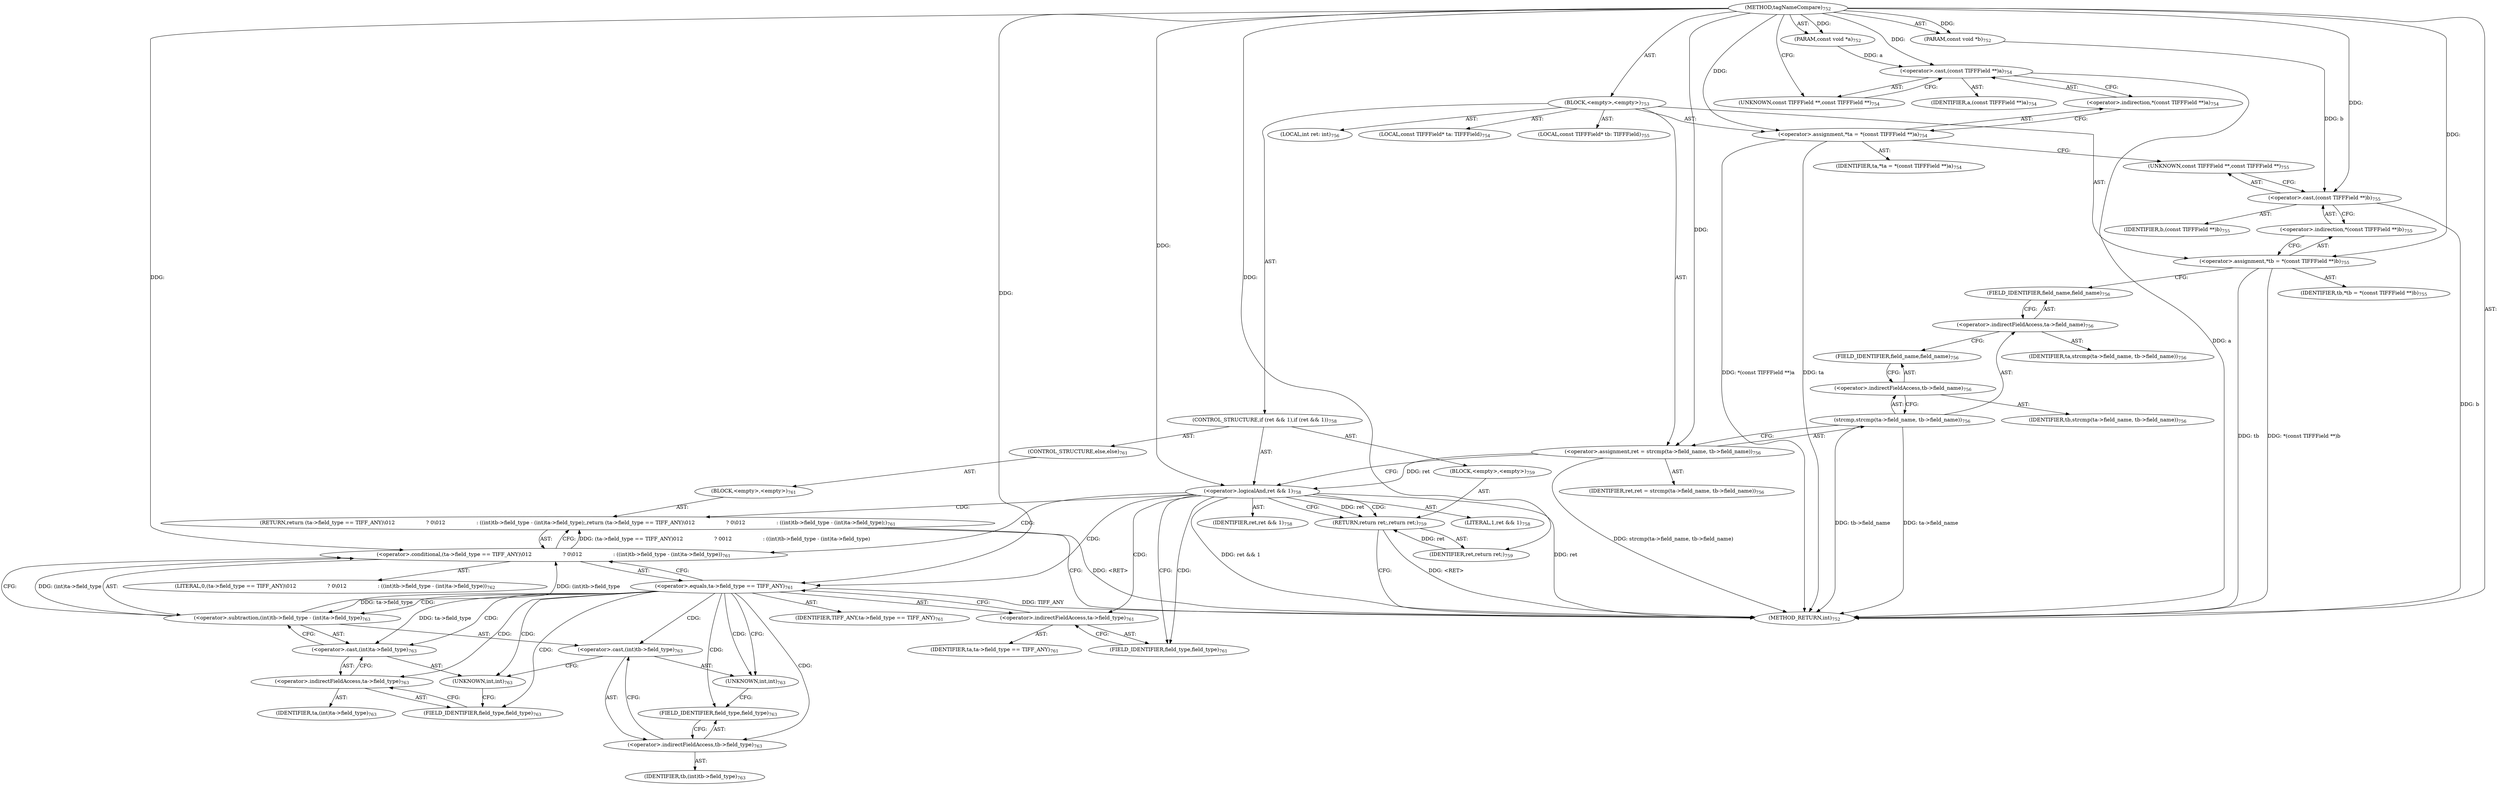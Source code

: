 digraph "tagNameCompare" {  
"26857" [label = <(METHOD,tagNameCompare)<SUB>752</SUB>> ]
"26858" [label = <(PARAM,const void *a)<SUB>752</SUB>> ]
"26859" [label = <(PARAM,const void *b)<SUB>752</SUB>> ]
"26860" [label = <(BLOCK,&lt;empty&gt;,&lt;empty&gt;)<SUB>753</SUB>> ]
"26861" [label = <(LOCAL,const TIFFField* ta: TIFFField)<SUB>754</SUB>> ]
"26862" [label = <(&lt;operator&gt;.assignment,*ta = *(const TIFFField **)a)<SUB>754</SUB>> ]
"26863" [label = <(IDENTIFIER,ta,*ta = *(const TIFFField **)a)<SUB>754</SUB>> ]
"26864" [label = <(&lt;operator&gt;.indirection,*(const TIFFField **)a)<SUB>754</SUB>> ]
"26865" [label = <(&lt;operator&gt;.cast,(const TIFFField **)a)<SUB>754</SUB>> ]
"26866" [label = <(UNKNOWN,const TIFFField **,const TIFFField **)<SUB>754</SUB>> ]
"26867" [label = <(IDENTIFIER,a,(const TIFFField **)a)<SUB>754</SUB>> ]
"26868" [label = <(LOCAL,const TIFFField* tb: TIFFField)<SUB>755</SUB>> ]
"26869" [label = <(&lt;operator&gt;.assignment,*tb = *(const TIFFField **)b)<SUB>755</SUB>> ]
"26870" [label = <(IDENTIFIER,tb,*tb = *(const TIFFField **)b)<SUB>755</SUB>> ]
"26871" [label = <(&lt;operator&gt;.indirection,*(const TIFFField **)b)<SUB>755</SUB>> ]
"26872" [label = <(&lt;operator&gt;.cast,(const TIFFField **)b)<SUB>755</SUB>> ]
"26873" [label = <(UNKNOWN,const TIFFField **,const TIFFField **)<SUB>755</SUB>> ]
"26874" [label = <(IDENTIFIER,b,(const TIFFField **)b)<SUB>755</SUB>> ]
"26875" [label = <(LOCAL,int ret: int)<SUB>756</SUB>> ]
"26876" [label = <(&lt;operator&gt;.assignment,ret = strcmp(ta-&gt;field_name, tb-&gt;field_name))<SUB>756</SUB>> ]
"26877" [label = <(IDENTIFIER,ret,ret = strcmp(ta-&gt;field_name, tb-&gt;field_name))<SUB>756</SUB>> ]
"26878" [label = <(strcmp,strcmp(ta-&gt;field_name, tb-&gt;field_name))<SUB>756</SUB>> ]
"26879" [label = <(&lt;operator&gt;.indirectFieldAccess,ta-&gt;field_name)<SUB>756</SUB>> ]
"26880" [label = <(IDENTIFIER,ta,strcmp(ta-&gt;field_name, tb-&gt;field_name))<SUB>756</SUB>> ]
"26881" [label = <(FIELD_IDENTIFIER,field_name,field_name)<SUB>756</SUB>> ]
"26882" [label = <(&lt;operator&gt;.indirectFieldAccess,tb-&gt;field_name)<SUB>756</SUB>> ]
"26883" [label = <(IDENTIFIER,tb,strcmp(ta-&gt;field_name, tb-&gt;field_name))<SUB>756</SUB>> ]
"26884" [label = <(FIELD_IDENTIFIER,field_name,field_name)<SUB>756</SUB>> ]
"26885" [label = <(CONTROL_STRUCTURE,if (ret &amp;&amp; 1),if (ret &amp;&amp; 1))<SUB>758</SUB>> ]
"26886" [label = <(&lt;operator&gt;.logicalAnd,ret &amp;&amp; 1)<SUB>758</SUB>> ]
"26887" [label = <(IDENTIFIER,ret,ret &amp;&amp; 1)<SUB>758</SUB>> ]
"26888" [label = <(LITERAL,1,ret &amp;&amp; 1)<SUB>758</SUB>> ]
"26889" [label = <(BLOCK,&lt;empty&gt;,&lt;empty&gt;)<SUB>759</SUB>> ]
"26890" [label = <(RETURN,return ret;,return ret;)<SUB>759</SUB>> ]
"26891" [label = <(IDENTIFIER,ret,return ret;)<SUB>759</SUB>> ]
"26892" [label = <(CONTROL_STRUCTURE,else,else)<SUB>761</SUB>> ]
"26893" [label = <(BLOCK,&lt;empty&gt;,&lt;empty&gt;)<SUB>761</SUB>> ]
"26894" [label = <(RETURN,return (ta-&gt;field_type == TIFF_ANY)\012                   ? 0\012                   : ((int)tb-&gt;field_type - (int)ta-&gt;field_type);,return (ta-&gt;field_type == TIFF_ANY)\012                   ? 0\012                   : ((int)tb-&gt;field_type - (int)ta-&gt;field_type);)<SUB>761</SUB>> ]
"26895" [label = <(&lt;operator&gt;.conditional,(ta-&gt;field_type == TIFF_ANY)\012                   ? 0\012                   : ((int)tb-&gt;field_type - (int)ta-&gt;field_type))<SUB>761</SUB>> ]
"26896" [label = <(&lt;operator&gt;.equals,ta-&gt;field_type == TIFF_ANY)<SUB>761</SUB>> ]
"26897" [label = <(&lt;operator&gt;.indirectFieldAccess,ta-&gt;field_type)<SUB>761</SUB>> ]
"26898" [label = <(IDENTIFIER,ta,ta-&gt;field_type == TIFF_ANY)<SUB>761</SUB>> ]
"26899" [label = <(FIELD_IDENTIFIER,field_type,field_type)<SUB>761</SUB>> ]
"26900" [label = <(IDENTIFIER,TIFF_ANY,ta-&gt;field_type == TIFF_ANY)<SUB>761</SUB>> ]
"26901" [label = <(LITERAL,0,(ta-&gt;field_type == TIFF_ANY)\012                   ? 0\012                   : ((int)tb-&gt;field_type - (int)ta-&gt;field_type))<SUB>762</SUB>> ]
"26902" [label = <(&lt;operator&gt;.subtraction,(int)tb-&gt;field_type - (int)ta-&gt;field_type)<SUB>763</SUB>> ]
"26903" [label = <(&lt;operator&gt;.cast,(int)tb-&gt;field_type)<SUB>763</SUB>> ]
"26904" [label = <(UNKNOWN,int,int)<SUB>763</SUB>> ]
"26905" [label = <(&lt;operator&gt;.indirectFieldAccess,tb-&gt;field_type)<SUB>763</SUB>> ]
"26906" [label = <(IDENTIFIER,tb,(int)tb-&gt;field_type)<SUB>763</SUB>> ]
"26907" [label = <(FIELD_IDENTIFIER,field_type,field_type)<SUB>763</SUB>> ]
"26908" [label = <(&lt;operator&gt;.cast,(int)ta-&gt;field_type)<SUB>763</SUB>> ]
"26909" [label = <(UNKNOWN,int,int)<SUB>763</SUB>> ]
"26910" [label = <(&lt;operator&gt;.indirectFieldAccess,ta-&gt;field_type)<SUB>763</SUB>> ]
"26911" [label = <(IDENTIFIER,ta,(int)ta-&gt;field_type)<SUB>763</SUB>> ]
"26912" [label = <(FIELD_IDENTIFIER,field_type,field_type)<SUB>763</SUB>> ]
"26913" [label = <(METHOD_RETURN,int)<SUB>752</SUB>> ]
  "26857" -> "26858"  [ label = "AST: "] 
  "26857" -> "26859"  [ label = "AST: "] 
  "26857" -> "26860"  [ label = "AST: "] 
  "26857" -> "26913"  [ label = "AST: "] 
  "26860" -> "26861"  [ label = "AST: "] 
  "26860" -> "26862"  [ label = "AST: "] 
  "26860" -> "26868"  [ label = "AST: "] 
  "26860" -> "26869"  [ label = "AST: "] 
  "26860" -> "26875"  [ label = "AST: "] 
  "26860" -> "26876"  [ label = "AST: "] 
  "26860" -> "26885"  [ label = "AST: "] 
  "26862" -> "26863"  [ label = "AST: "] 
  "26862" -> "26864"  [ label = "AST: "] 
  "26864" -> "26865"  [ label = "AST: "] 
  "26865" -> "26866"  [ label = "AST: "] 
  "26865" -> "26867"  [ label = "AST: "] 
  "26869" -> "26870"  [ label = "AST: "] 
  "26869" -> "26871"  [ label = "AST: "] 
  "26871" -> "26872"  [ label = "AST: "] 
  "26872" -> "26873"  [ label = "AST: "] 
  "26872" -> "26874"  [ label = "AST: "] 
  "26876" -> "26877"  [ label = "AST: "] 
  "26876" -> "26878"  [ label = "AST: "] 
  "26878" -> "26879"  [ label = "AST: "] 
  "26878" -> "26882"  [ label = "AST: "] 
  "26879" -> "26880"  [ label = "AST: "] 
  "26879" -> "26881"  [ label = "AST: "] 
  "26882" -> "26883"  [ label = "AST: "] 
  "26882" -> "26884"  [ label = "AST: "] 
  "26885" -> "26886"  [ label = "AST: "] 
  "26885" -> "26889"  [ label = "AST: "] 
  "26885" -> "26892"  [ label = "AST: "] 
  "26886" -> "26887"  [ label = "AST: "] 
  "26886" -> "26888"  [ label = "AST: "] 
  "26889" -> "26890"  [ label = "AST: "] 
  "26890" -> "26891"  [ label = "AST: "] 
  "26892" -> "26893"  [ label = "AST: "] 
  "26893" -> "26894"  [ label = "AST: "] 
  "26894" -> "26895"  [ label = "AST: "] 
  "26895" -> "26896"  [ label = "AST: "] 
  "26895" -> "26901"  [ label = "AST: "] 
  "26895" -> "26902"  [ label = "AST: "] 
  "26896" -> "26897"  [ label = "AST: "] 
  "26896" -> "26900"  [ label = "AST: "] 
  "26897" -> "26898"  [ label = "AST: "] 
  "26897" -> "26899"  [ label = "AST: "] 
  "26902" -> "26903"  [ label = "AST: "] 
  "26902" -> "26908"  [ label = "AST: "] 
  "26903" -> "26904"  [ label = "AST: "] 
  "26903" -> "26905"  [ label = "AST: "] 
  "26905" -> "26906"  [ label = "AST: "] 
  "26905" -> "26907"  [ label = "AST: "] 
  "26908" -> "26909"  [ label = "AST: "] 
  "26908" -> "26910"  [ label = "AST: "] 
  "26910" -> "26911"  [ label = "AST: "] 
  "26910" -> "26912"  [ label = "AST: "] 
  "26862" -> "26873"  [ label = "CFG: "] 
  "26869" -> "26881"  [ label = "CFG: "] 
  "26876" -> "26886"  [ label = "CFG: "] 
  "26864" -> "26862"  [ label = "CFG: "] 
  "26871" -> "26869"  [ label = "CFG: "] 
  "26878" -> "26876"  [ label = "CFG: "] 
  "26886" -> "26890"  [ label = "CFG: "] 
  "26886" -> "26899"  [ label = "CFG: "] 
  "26865" -> "26864"  [ label = "CFG: "] 
  "26872" -> "26871"  [ label = "CFG: "] 
  "26879" -> "26884"  [ label = "CFG: "] 
  "26882" -> "26878"  [ label = "CFG: "] 
  "26890" -> "26913"  [ label = "CFG: "] 
  "26866" -> "26865"  [ label = "CFG: "] 
  "26873" -> "26872"  [ label = "CFG: "] 
  "26881" -> "26879"  [ label = "CFG: "] 
  "26884" -> "26882"  [ label = "CFG: "] 
  "26894" -> "26913"  [ label = "CFG: "] 
  "26895" -> "26894"  [ label = "CFG: "] 
  "26896" -> "26904"  [ label = "CFG: "] 
  "26896" -> "26895"  [ label = "CFG: "] 
  "26902" -> "26895"  [ label = "CFG: "] 
  "26897" -> "26896"  [ label = "CFG: "] 
  "26903" -> "26909"  [ label = "CFG: "] 
  "26908" -> "26902"  [ label = "CFG: "] 
  "26899" -> "26897"  [ label = "CFG: "] 
  "26904" -> "26907"  [ label = "CFG: "] 
  "26905" -> "26903"  [ label = "CFG: "] 
  "26909" -> "26912"  [ label = "CFG: "] 
  "26910" -> "26908"  [ label = "CFG: "] 
  "26907" -> "26905"  [ label = "CFG: "] 
  "26912" -> "26910"  [ label = "CFG: "] 
  "26857" -> "26866"  [ label = "CFG: "] 
  "26894" -> "26913"  [ label = "DDG: &lt;RET&gt;"] 
  "26890" -> "26913"  [ label = "DDG: &lt;RET&gt;"] 
  "26862" -> "26913"  [ label = "DDG: ta"] 
  "26865" -> "26913"  [ label = "DDG: a"] 
  "26862" -> "26913"  [ label = "DDG: *(const TIFFField **)a"] 
  "26869" -> "26913"  [ label = "DDG: tb"] 
  "26872" -> "26913"  [ label = "DDG: b"] 
  "26869" -> "26913"  [ label = "DDG: *(const TIFFField **)b"] 
  "26878" -> "26913"  [ label = "DDG: ta-&gt;field_name"] 
  "26878" -> "26913"  [ label = "DDG: tb-&gt;field_name"] 
  "26876" -> "26913"  [ label = "DDG: strcmp(ta-&gt;field_name, tb-&gt;field_name)"] 
  "26886" -> "26913"  [ label = "DDG: ret"] 
  "26886" -> "26913"  [ label = "DDG: ret &amp;&amp; 1"] 
  "26896" -> "26913"  [ label = "DDG: TIFF_ANY"] 
  "26857" -> "26858"  [ label = "DDG: "] 
  "26857" -> "26859"  [ label = "DDG: "] 
  "26857" -> "26862"  [ label = "DDG: "] 
  "26857" -> "26869"  [ label = "DDG: "] 
  "26857" -> "26876"  [ label = "DDG: "] 
  "26876" -> "26886"  [ label = "DDG: ret"] 
  "26857" -> "26886"  [ label = "DDG: "] 
  "26891" -> "26890"  [ label = "DDG: ret"] 
  "26886" -> "26890"  [ label = "DDG: ret"] 
  "26858" -> "26865"  [ label = "DDG: a"] 
  "26857" -> "26865"  [ label = "DDG: "] 
  "26859" -> "26872"  [ label = "DDG: b"] 
  "26857" -> "26872"  [ label = "DDG: "] 
  "26857" -> "26891"  [ label = "DDG: "] 
  "26895" -> "26894"  [ label = "DDG: (ta-&gt;field_type == TIFF_ANY)\012                   ? 0\012                   : ((int)tb-&gt;field_type - (int)ta-&gt;field_type)"] 
  "26857" -> "26895"  [ label = "DDG: "] 
  "26902" -> "26895"  [ label = "DDG: (int)tb-&gt;field_type"] 
  "26902" -> "26895"  [ label = "DDG: (int)ta-&gt;field_type"] 
  "26857" -> "26896"  [ label = "DDG: "] 
  "26896" -> "26902"  [ label = "DDG: ta-&gt;field_type"] 
  "26896" -> "26908"  [ label = "DDG: ta-&gt;field_type"] 
  "26886" -> "26895"  [ label = "CDG: "] 
  "26886" -> "26896"  [ label = "CDG: "] 
  "26886" -> "26894"  [ label = "CDG: "] 
  "26886" -> "26890"  [ label = "CDG: "] 
  "26886" -> "26899"  [ label = "CDG: "] 
  "26886" -> "26897"  [ label = "CDG: "] 
  "26896" -> "26908"  [ label = "CDG: "] 
  "26896" -> "26902"  [ label = "CDG: "] 
  "26896" -> "26912"  [ label = "CDG: "] 
  "26896" -> "26909"  [ label = "CDG: "] 
  "26896" -> "26910"  [ label = "CDG: "] 
  "26896" -> "26905"  [ label = "CDG: "] 
  "26896" -> "26907"  [ label = "CDG: "] 
  "26896" -> "26903"  [ label = "CDG: "] 
  "26896" -> "26904"  [ label = "CDG: "] 
}
